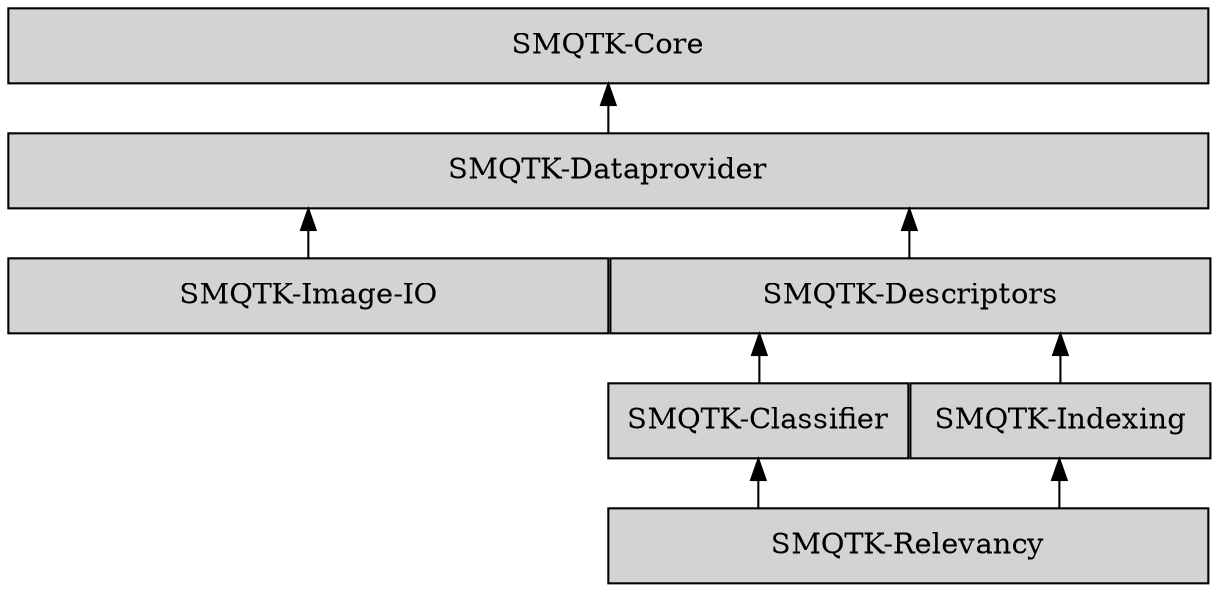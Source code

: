 digraph dependencies {

graph [
    rankdir=BT,     // Direct from the bottom to the top.
    splines=ortho,  // Use straight/elbow lines.
    nodesep=0,
    ranksep=0.33,
];
node [
    shape=box,
    style=filled,
];

core [
    label="SMQTK-Core",
    width=8,
    URL="https://github.com/Kitware/SMQTK-Core"
];
dataprovider [
    label="SMQTK-Dataprovider",
    width=8,
    URL="https://github.com/Kitware/SMQTK-Dataprovider",
];
imageio [
    label="SMQTK-Image-IO",
    width=4,
    URL="https://github.com/Kitware/SMQTK-Image-IO",
];
descriptors [
    label="SMQTK-Descriptors",
    width=4,
    URL="https://github.com/Kitware/SMQTK-Descriptors",
];
classifier [
    label="SMQTK-Classifier",
    width=2,
    URL="https://github.com/Kitware/SMQTK-Classifier",
];
indexing [
    label="SMQTK-Indexing",
    width=2,
    URL="https://github.com/Kitware/SMQTK-Indexing",
];
relevancy [
    label="SMQTK-Relevancy",
    width=4,
    URL="https://github.com/Kitware/SMQTK-Relevancy",
];

{rank=same; core;}
{rank=same; dataprovider;}
{rank=same; descriptors imageio;}
{rank=same; classifier indexing;}
{rank=same; relevancy;}

dataprovider -> core;
imageio -> dataprovider;
descriptors -> dataprovider;
indexing -> descriptors;
classifier -> descriptors;
relevancy -> classifier;
relevancy -> indexing;

}

// inotifywait -e close_write -m . |
//   while read -r directory events filename
//   do
//     if [[ "$filename" = "dep_block.dot" ]]
//     then
//       echo "Regenerating dep_block.svg"
//       dot dep_block.dot -Tsvg -o dep_block.svg
//     fi
//   done;
